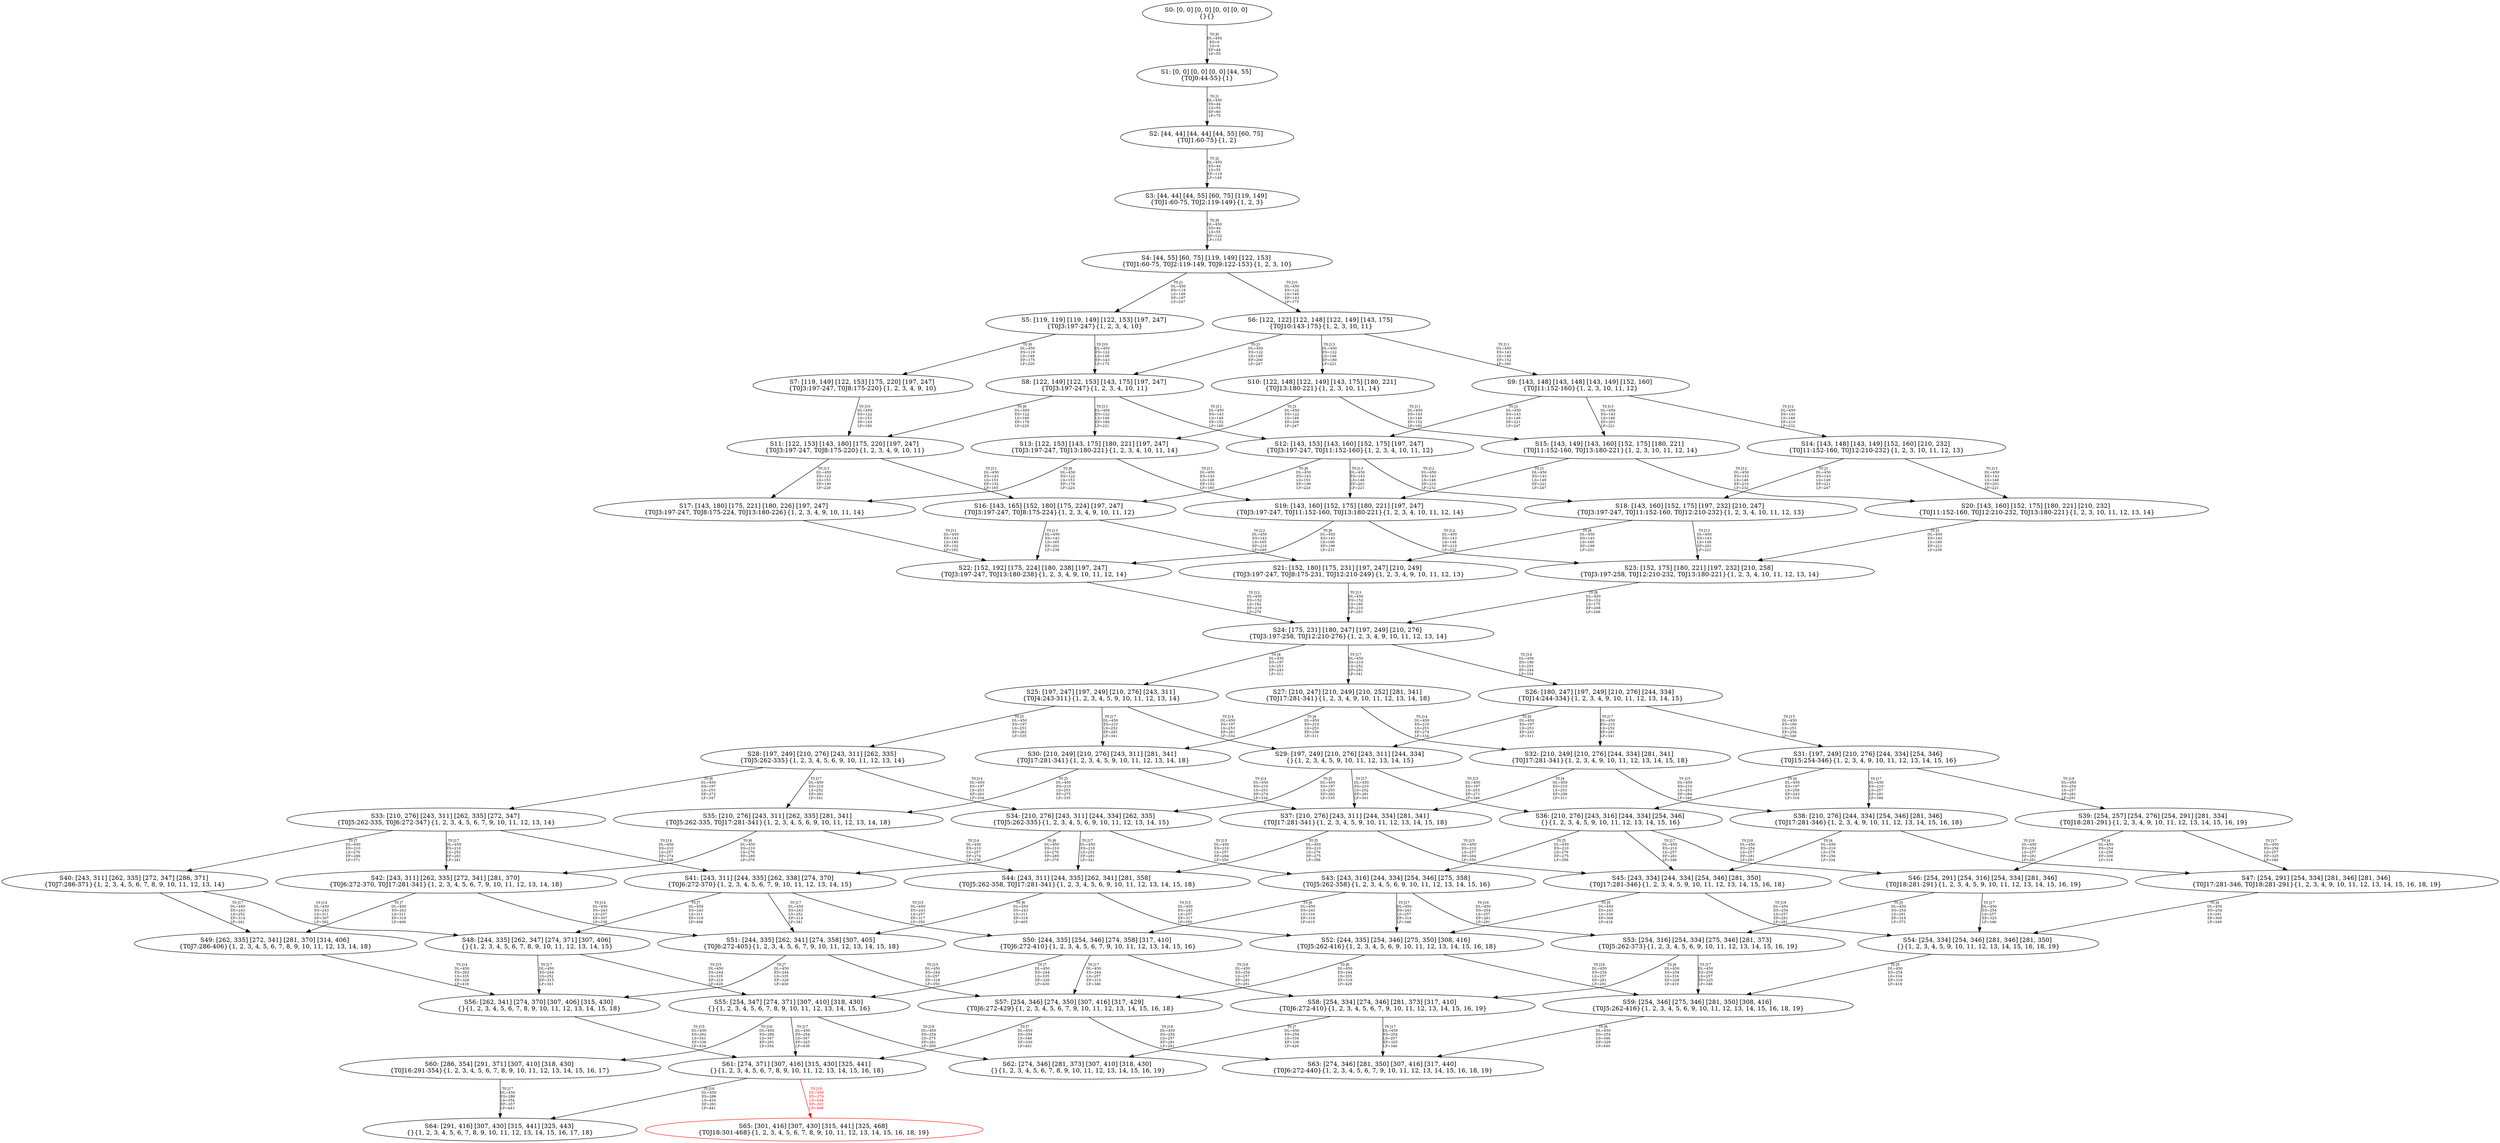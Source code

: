 digraph {
	S0[label="S0: [0, 0] [0, 0] [0, 0] [0, 0] \n{}{}"];
	S1[label="S1: [0, 0] [0, 0] [0, 0] [44, 55] \n{T0J0:44-55}{1}"];
	S2[label="S2: [44, 44] [44, 44] [44, 55] [60, 75] \n{T0J1:60-75}{1, 2}"];
	S3[label="S3: [44, 44] [44, 55] [60, 75] [119, 149] \n{T0J1:60-75, T0J2:119-149}{1, 2, 3}"];
	S4[label="S4: [44, 55] [60, 75] [119, 149] [122, 153] \n{T0J1:60-75, T0J2:119-149, T0J9:122-153}{1, 2, 3, 10}"];
	S5[label="S5: [119, 119] [119, 149] [122, 153] [197, 247] \n{T0J3:197-247}{1, 2, 3, 4, 10}"];
	S6[label="S6: [122, 122] [122, 148] [122, 149] [143, 175] \n{T0J10:143-175}{1, 2, 3, 10, 11}"];
	S7[label="S7: [119, 149] [122, 153] [175, 220] [197, 247] \n{T0J3:197-247, T0J8:175-220}{1, 2, 3, 4, 9, 10}"];
	S8[label="S8: [122, 149] [122, 153] [143, 175] [197, 247] \n{T0J3:197-247}{1, 2, 3, 4, 10, 11}"];
	S9[label="S9: [143, 148] [143, 148] [143, 149] [152, 160] \n{T0J11:152-160}{1, 2, 3, 10, 11, 12}"];
	S10[label="S10: [122, 148] [122, 149] [143, 175] [180, 221] \n{T0J13:180-221}{1, 2, 3, 10, 11, 14}"];
	S11[label="S11: [122, 153] [143, 180] [175, 220] [197, 247] \n{T0J3:197-247, T0J8:175-220}{1, 2, 3, 4, 9, 10, 11}"];
	S12[label="S12: [143, 153] [143, 160] [152, 175] [197, 247] \n{T0J3:197-247, T0J11:152-160}{1, 2, 3, 4, 10, 11, 12}"];
	S13[label="S13: [122, 153] [143, 175] [180, 221] [197, 247] \n{T0J3:197-247, T0J13:180-221}{1, 2, 3, 4, 10, 11, 14}"];
	S14[label="S14: [143, 148] [143, 149] [152, 160] [210, 232] \n{T0J11:152-160, T0J12:210-232}{1, 2, 3, 10, 11, 12, 13}"];
	S15[label="S15: [143, 149] [143, 160] [152, 175] [180, 221] \n{T0J11:152-160, T0J13:180-221}{1, 2, 3, 10, 11, 12, 14}"];
	S16[label="S16: [143, 165] [152, 180] [175, 224] [197, 247] \n{T0J3:197-247, T0J8:175-224}{1, 2, 3, 4, 9, 10, 11, 12}"];
	S17[label="S17: [143, 180] [175, 221] [180, 226] [197, 247] \n{T0J3:197-247, T0J8:175-224, T0J13:180-226}{1, 2, 3, 4, 9, 10, 11, 14}"];
	S18[label="S18: [143, 160] [152, 175] [197, 232] [210, 247] \n{T0J3:197-247, T0J11:152-160, T0J12:210-232}{1, 2, 3, 4, 10, 11, 12, 13}"];
	S19[label="S19: [143, 160] [152, 175] [180, 221] [197, 247] \n{T0J3:197-247, T0J11:152-160, T0J13:180-221}{1, 2, 3, 4, 10, 11, 12, 14}"];
	S20[label="S20: [143, 160] [152, 175] [180, 221] [210, 232] \n{T0J11:152-160, T0J12:210-232, T0J13:180-221}{1, 2, 3, 10, 11, 12, 13, 14}"];
	S21[label="S21: [152, 180] [175, 231] [197, 247] [210, 249] \n{T0J3:197-247, T0J8:175-231, T0J12:210-249}{1, 2, 3, 4, 9, 10, 11, 12, 13}"];
	S22[label="S22: [152, 192] [175, 224] [180, 238] [197, 247] \n{T0J3:197-247, T0J13:180-238}{1, 2, 3, 4, 9, 10, 11, 12, 14}"];
	S23[label="S23: [152, 175] [180, 221] [197, 232] [210, 258] \n{T0J3:197-258, T0J12:210-232, T0J13:180-221}{1, 2, 3, 4, 10, 11, 12, 13, 14}"];
	S24[label="S24: [175, 231] [180, 247] [197, 249] [210, 276] \n{T0J3:197-258, T0J12:210-276}{1, 2, 3, 4, 9, 10, 11, 12, 13, 14}"];
	S25[label="S25: [197, 247] [197, 249] [210, 276] [243, 311] \n{T0J4:243-311}{1, 2, 3, 4, 5, 9, 10, 11, 12, 13, 14}"];
	S26[label="S26: [180, 247] [197, 249] [210, 276] [244, 334] \n{T0J14:244-334}{1, 2, 3, 4, 9, 10, 11, 12, 13, 14, 15}"];
	S27[label="S27: [210, 247] [210, 249] [210, 252] [281, 341] \n{T0J17:281-341}{1, 2, 3, 4, 9, 10, 11, 12, 13, 14, 18}"];
	S28[label="S28: [197, 249] [210, 276] [243, 311] [262, 335] \n{T0J5:262-335}{1, 2, 3, 4, 5, 6, 9, 10, 11, 12, 13, 14}"];
	S29[label="S29: [197, 249] [210, 276] [243, 311] [244, 334] \n{}{1, 2, 3, 4, 5, 9, 10, 11, 12, 13, 14, 15}"];
	S30[label="S30: [210, 249] [210, 276] [243, 311] [281, 341] \n{T0J17:281-341}{1, 2, 3, 4, 5, 9, 10, 11, 12, 13, 14, 18}"];
	S31[label="S31: [197, 249] [210, 276] [244, 334] [254, 346] \n{T0J15:254-346}{1, 2, 3, 4, 9, 10, 11, 12, 13, 14, 15, 16}"];
	S32[label="S32: [210, 249] [210, 276] [244, 334] [281, 341] \n{T0J17:281-341}{1, 2, 3, 4, 9, 10, 11, 12, 13, 14, 15, 18}"];
	S33[label="S33: [210, 276] [243, 311] [262, 335] [272, 347] \n{T0J5:262-335, T0J6:272-347}{1, 2, 3, 4, 5, 6, 7, 9, 10, 11, 12, 13, 14}"];
	S34[label="S34: [210, 276] [243, 311] [244, 334] [262, 335] \n{T0J5:262-335}{1, 2, 3, 4, 5, 6, 9, 10, 11, 12, 13, 14, 15}"];
	S35[label="S35: [210, 276] [243, 311] [262, 335] [281, 341] \n{T0J5:262-335, T0J17:281-341}{1, 2, 3, 4, 5, 6, 9, 10, 11, 12, 13, 14, 18}"];
	S36[label="S36: [210, 276] [243, 316] [244, 334] [254, 346] \n{}{1, 2, 3, 4, 5, 9, 10, 11, 12, 13, 14, 15, 16}"];
	S37[label="S37: [210, 276] [243, 311] [244, 334] [281, 341] \n{T0J17:281-341}{1, 2, 3, 4, 5, 9, 10, 11, 12, 13, 14, 15, 18}"];
	S38[label="S38: [210, 276] [244, 334] [254, 346] [281, 346] \n{T0J17:281-346}{1, 2, 3, 4, 9, 10, 11, 12, 13, 14, 15, 16, 18}"];
	S39[label="S39: [254, 257] [254, 276] [254, 291] [281, 334] \n{T0J18:281-291}{1, 2, 3, 4, 9, 10, 11, 12, 13, 14, 15, 16, 19}"];
	S40[label="S40: [243, 311] [262, 335] [272, 347] [286, 371] \n{T0J7:286-371}{1, 2, 3, 4, 5, 6, 7, 8, 9, 10, 11, 12, 13, 14}"];
	S41[label="S41: [243, 311] [244, 335] [262, 338] [274, 370] \n{T0J6:272-370}{1, 2, 3, 4, 5, 6, 7, 9, 10, 11, 12, 13, 14, 15}"];
	S42[label="S42: [243, 311] [262, 335] [272, 341] [281, 370] \n{T0J6:272-370, T0J17:281-341}{1, 2, 3, 4, 5, 6, 7, 9, 10, 11, 12, 13, 14, 18}"];
	S43[label="S43: [243, 316] [244, 334] [254, 346] [275, 358] \n{T0J5:262-358}{1, 2, 3, 4, 5, 6, 9, 10, 11, 12, 13, 14, 15, 16}"];
	S44[label="S44: [243, 311] [244, 335] [262, 341] [281, 358] \n{T0J5:262-358, T0J17:281-341}{1, 2, 3, 4, 5, 6, 9, 10, 11, 12, 13, 14, 15, 18}"];
	S45[label="S45: [243, 334] [244, 334] [254, 346] [281, 350] \n{T0J17:281-346}{1, 2, 3, 4, 5, 9, 10, 11, 12, 13, 14, 15, 16, 18}"];
	S46[label="S46: [254, 291] [254, 316] [254, 334] [281, 346] \n{T0J18:281-291}{1, 2, 3, 4, 5, 9, 10, 11, 12, 13, 14, 15, 16, 19}"];
	S47[label="S47: [254, 291] [254, 334] [281, 346] [281, 346] \n{T0J17:281-346, T0J18:281-291}{1, 2, 3, 4, 9, 10, 11, 12, 13, 14, 15, 16, 18, 19}"];
	S48[label="S48: [244, 335] [262, 347] [274, 371] [307, 406] \n{}{1, 2, 3, 4, 5, 6, 7, 8, 9, 10, 11, 12, 13, 14, 15}"];
	S49[label="S49: [262, 335] [272, 341] [281, 370] [314, 406] \n{T0J7:286-406}{1, 2, 3, 4, 5, 6, 7, 8, 9, 10, 11, 12, 13, 14, 18}"];
	S50[label="S50: [244, 335] [254, 346] [274, 358] [317, 410] \n{T0J6:272-410}{1, 2, 3, 4, 5, 6, 7, 9, 10, 11, 12, 13, 14, 15, 16}"];
	S51[label="S51: [244, 335] [262, 341] [274, 358] [307, 405] \n{T0J6:272-405}{1, 2, 3, 4, 5, 6, 7, 9, 10, 11, 12, 13, 14, 15, 18}"];
	S52[label="S52: [244, 335] [254, 346] [275, 350] [308, 416] \n{T0J5:262-416}{1, 2, 3, 4, 5, 6, 9, 10, 11, 12, 13, 14, 15, 16, 18}"];
	S53[label="S53: [254, 316] [254, 334] [275, 346] [281, 373] \n{T0J5:262-373}{1, 2, 3, 4, 5, 6, 9, 10, 11, 12, 13, 14, 15, 16, 19}"];
	S54[label="S54: [254, 334] [254, 346] [281, 346] [281, 350] \n{}{1, 2, 3, 4, 5, 9, 10, 11, 12, 13, 14, 15, 16, 18, 19}"];
	S55[label="S55: [254, 347] [274, 371] [307, 410] [318, 430] \n{}{1, 2, 3, 4, 5, 6, 7, 8, 9, 10, 11, 12, 13, 14, 15, 16}"];
	S56[label="S56: [262, 341] [274, 370] [307, 406] [315, 430] \n{}{1, 2, 3, 4, 5, 6, 7, 8, 9, 10, 11, 12, 13, 14, 15, 18}"];
	S57[label="S57: [254, 346] [274, 350] [307, 416] [317, 429] \n{T0J6:272-429}{1, 2, 3, 4, 5, 6, 7, 9, 10, 11, 12, 13, 14, 15, 16, 18}"];
	S58[label="S58: [254, 334] [274, 346] [281, 373] [317, 410] \n{T0J6:272-410}{1, 2, 3, 4, 5, 6, 7, 9, 10, 11, 12, 13, 14, 15, 16, 19}"];
	S59[label="S59: [254, 346] [275, 346] [281, 350] [308, 416] \n{T0J5:262-416}{1, 2, 3, 4, 5, 6, 9, 10, 11, 12, 13, 14, 15, 16, 18, 19}"];
	S60[label="S60: [286, 354] [291, 371] [307, 410] [318, 430] \n{T0J16:291-354}{1, 2, 3, 4, 5, 6, 7, 8, 9, 10, 11, 12, 13, 14, 15, 16, 17}"];
	S61[label="S61: [274, 371] [307, 416] [315, 430] [325, 441] \n{}{1, 2, 3, 4, 5, 6, 7, 8, 9, 10, 11, 12, 13, 14, 15, 16, 18}"];
	S62[label="S62: [274, 346] [281, 373] [307, 410] [318, 430] \n{}{1, 2, 3, 4, 5, 6, 7, 8, 9, 10, 11, 12, 13, 14, 15, 16, 19}"];
	S63[label="S63: [274, 346] [281, 350] [307, 416] [317, 440] \n{T0J6:272-440}{1, 2, 3, 4, 5, 6, 7, 9, 10, 11, 12, 13, 14, 15, 16, 18, 19}"];
	S64[label="S64: [291, 416] [307, 430] [315, 441] [325, 443] \n{}{1, 2, 3, 4, 5, 6, 7, 8, 9, 10, 11, 12, 13, 14, 15, 16, 17, 18}"];
	S65[label="S65: [301, 416] [307, 430] [315, 441] [325, 468] \n{T0J18:301-468}{1, 2, 3, 4, 5, 6, 7, 8, 9, 10, 11, 12, 13, 14, 15, 16, 18, 19}"];
	S0 -> S1[label="T0 J0\nDL=450\nES=0\nLS=0\nEF=44\nLF=55",fontsize=8];
	S1 -> S2[label="T0 J1\nDL=450\nES=44\nLS=55\nEF=60\nLF=75",fontsize=8];
	S2 -> S3[label="T0 J2\nDL=450\nES=44\nLS=55\nEF=119\nLF=149",fontsize=8];
	S3 -> S4[label="T0 J9\nDL=450\nES=44\nLS=55\nEF=122\nLF=153",fontsize=8];
	S4 -> S5[label="T0 J3\nDL=450\nES=119\nLS=149\nEF=197\nLF=247",fontsize=8];
	S4 -> S6[label="T0 J10\nDL=450\nES=122\nLS=148\nEF=143\nLF=175",fontsize=8];
	S5 -> S7[label="T0 J8\nDL=450\nES=119\nLS=149\nEF=175\nLF=220",fontsize=8];
	S5 -> S8[label="T0 J10\nDL=450\nES=122\nLS=148\nEF=143\nLF=175",fontsize=8];
	S6 -> S8[label="T0 J3\nDL=450\nES=122\nLS=149\nEF=200\nLF=247",fontsize=8];
	S6 -> S9[label="T0 J11\nDL=450\nES=143\nLS=148\nEF=152\nLF=160",fontsize=8];
	S6 -> S10[label="T0 J13\nDL=450\nES=122\nLS=148\nEF=180\nLF=221",fontsize=8];
	S7 -> S11[label="T0 J10\nDL=450\nES=122\nLS=153\nEF=143\nLF=180",fontsize=8];
	S8 -> S11[label="T0 J8\nDL=450\nES=122\nLS=149\nEF=178\nLF=220",fontsize=8];
	S8 -> S12[label="T0 J11\nDL=450\nES=143\nLS=148\nEF=152\nLF=160",fontsize=8];
	S8 -> S13[label="T0 J13\nDL=450\nES=122\nLS=148\nEF=180\nLF=221",fontsize=8];
	S9 -> S12[label="T0 J3\nDL=450\nES=143\nLS=149\nEF=221\nLF=247",fontsize=8];
	S9 -> S14[label="T0 J12\nDL=450\nES=143\nLS=148\nEF=210\nLF=232",fontsize=8];
	S9 -> S15[label="T0 J13\nDL=450\nES=143\nLS=148\nEF=201\nLF=221",fontsize=8];
	S10 -> S13[label="T0 J3\nDL=450\nES=122\nLS=149\nEF=200\nLF=247",fontsize=8];
	S10 -> S15[label="T0 J11\nDL=450\nES=143\nLS=148\nEF=152\nLF=160",fontsize=8];
	S11 -> S16[label="T0 J11\nDL=450\nES=143\nLS=153\nEF=152\nLF=165",fontsize=8];
	S11 -> S17[label="T0 J13\nDL=450\nES=122\nLS=153\nEF=180\nLF=226",fontsize=8];
	S12 -> S16[label="T0 J8\nDL=450\nES=143\nLS=153\nEF=199\nLF=224",fontsize=8];
	S12 -> S18[label="T0 J12\nDL=450\nES=143\nLS=148\nEF=210\nLF=232",fontsize=8];
	S12 -> S19[label="T0 J13\nDL=450\nES=143\nLS=148\nEF=201\nLF=221",fontsize=8];
	S13 -> S17[label="T0 J8\nDL=450\nES=122\nLS=153\nEF=178\nLF=224",fontsize=8];
	S13 -> S19[label="T0 J11\nDL=450\nES=143\nLS=148\nEF=152\nLF=160",fontsize=8];
	S14 -> S18[label="T0 J3\nDL=450\nES=143\nLS=149\nEF=221\nLF=247",fontsize=8];
	S14 -> S20[label="T0 J13\nDL=450\nES=143\nLS=148\nEF=201\nLF=221",fontsize=8];
	S15 -> S19[label="T0 J3\nDL=450\nES=143\nLS=149\nEF=221\nLF=247",fontsize=8];
	S15 -> S20[label="T0 J12\nDL=450\nES=143\nLS=148\nEF=210\nLF=232",fontsize=8];
	S16 -> S21[label="T0 J12\nDL=450\nES=143\nLS=165\nEF=210\nLF=249",fontsize=8];
	S16 -> S22[label="T0 J13\nDL=450\nES=143\nLS=165\nEF=201\nLF=238",fontsize=8];
	S17 -> S22[label="T0 J11\nDL=450\nES=143\nLS=180\nEF=152\nLF=192",fontsize=8];
	S18 -> S21[label="T0 J8\nDL=450\nES=143\nLS=160\nEF=199\nLF=231",fontsize=8];
	S18 -> S23[label="T0 J13\nDL=450\nES=143\nLS=148\nEF=201\nLF=221",fontsize=8];
	S19 -> S22[label="T0 J8\nDL=450\nES=143\nLS=160\nEF=199\nLF=231",fontsize=8];
	S19 -> S23[label="T0 J12\nDL=450\nES=143\nLS=148\nEF=210\nLF=232",fontsize=8];
	S20 -> S23[label="T0 J3\nDL=450\nES=143\nLS=160\nEF=221\nLF=258",fontsize=8];
	S21 -> S24[label="T0 J13\nDL=450\nES=152\nLS=180\nEF=210\nLF=253",fontsize=8];
	S22 -> S24[label="T0 J12\nDL=450\nES=152\nLS=192\nEF=219\nLF=276",fontsize=8];
	S23 -> S24[label="T0 J8\nDL=450\nES=152\nLS=175\nEF=208\nLF=246",fontsize=8];
	S24 -> S25[label="T0 J4\nDL=450\nES=197\nLS=253\nEF=243\nLF=311",fontsize=8];
	S24 -> S26[label="T0 J14\nDL=450\nES=180\nLS=253\nEF=244\nLF=334",fontsize=8];
	S24 -> S27[label="T0 J17\nDL=450\nES=210\nLS=252\nEF=281\nLF=341",fontsize=8];
	S25 -> S28[label="T0 J5\nDL=450\nES=197\nLS=253\nEF=262\nLF=335",fontsize=8];
	S25 -> S29[label="T0 J14\nDL=450\nES=197\nLS=253\nEF=261\nLF=334",fontsize=8];
	S25 -> S30[label="T0 J17\nDL=450\nES=210\nLS=252\nEF=281\nLF=341",fontsize=8];
	S26 -> S29[label="T0 J4\nDL=450\nES=197\nLS=253\nEF=243\nLF=311",fontsize=8];
	S26 -> S31[label="T0 J15\nDL=450\nES=180\nLS=253\nEF=254\nLF=346",fontsize=8];
	S26 -> S32[label="T0 J17\nDL=450\nES=210\nLS=252\nEF=281\nLF=341",fontsize=8];
	S27 -> S30[label="T0 J4\nDL=450\nES=210\nLS=253\nEF=256\nLF=311",fontsize=8];
	S27 -> S32[label="T0 J14\nDL=450\nES=210\nLS=253\nEF=274\nLF=334",fontsize=8];
	S28 -> S33[label="T0 J6\nDL=450\nES=197\nLS=253\nEF=272\nLF=347",fontsize=8];
	S28 -> S34[label="T0 J14\nDL=450\nES=197\nLS=253\nEF=261\nLF=334",fontsize=8];
	S28 -> S35[label="T0 J17\nDL=450\nES=210\nLS=252\nEF=281\nLF=341",fontsize=8];
	S29 -> S34[label="T0 J5\nDL=450\nES=197\nLS=253\nEF=262\nLF=335",fontsize=8];
	S29 -> S36[label="T0 J15\nDL=450\nES=197\nLS=253\nEF=271\nLF=346",fontsize=8];
	S29 -> S37[label="T0 J17\nDL=450\nES=210\nLS=252\nEF=281\nLF=341",fontsize=8];
	S30 -> S35[label="T0 J5\nDL=450\nES=210\nLS=253\nEF=275\nLF=335",fontsize=8];
	S30 -> S37[label="T0 J14\nDL=450\nES=210\nLS=253\nEF=274\nLF=334",fontsize=8];
	S31 -> S36[label="T0 J4\nDL=450\nES=197\nLS=258\nEF=243\nLF=316",fontsize=8];
	S31 -> S38[label="T0 J17\nDL=450\nES=210\nLS=257\nEF=281\nLF=346",fontsize=8];
	S31 -> S39[label="T0 J18\nDL=450\nES=254\nLS=257\nEF=281\nLF=291",fontsize=8];
	S32 -> S37[label="T0 J4\nDL=450\nES=210\nLS=253\nEF=256\nLF=311",fontsize=8];
	S32 -> S38[label="T0 J15\nDL=450\nES=210\nLS=253\nEF=284\nLF=346",fontsize=8];
	S33 -> S40[label="T0 J7\nDL=450\nES=210\nLS=276\nEF=286\nLF=371",fontsize=8];
	S33 -> S41[label="T0 J14\nDL=450\nES=210\nLS=257\nEF=274\nLF=338",fontsize=8];
	S33 -> S42[label="T0 J17\nDL=450\nES=210\nLS=252\nEF=281\nLF=341",fontsize=8];
	S34 -> S41[label="T0 J6\nDL=450\nES=210\nLS=276\nEF=285\nLF=370",fontsize=8];
	S34 -> S43[label="T0 J15\nDL=450\nES=210\nLS=257\nEF=284\nLF=350",fontsize=8];
	S34 -> S44[label="T0 J17\nDL=450\nES=210\nLS=252\nEF=281\nLF=341",fontsize=8];
	S35 -> S42[label="T0 J6\nDL=450\nES=210\nLS=276\nEF=285\nLF=370",fontsize=8];
	S35 -> S44[label="T0 J14\nDL=450\nES=210\nLS=257\nEF=274\nLF=338",fontsize=8];
	S36 -> S43[label="T0 J5\nDL=450\nES=210\nLS=276\nEF=275\nLF=358",fontsize=8];
	S36 -> S45[label="T0 J17\nDL=450\nES=210\nLS=257\nEF=281\nLF=346",fontsize=8];
	S36 -> S46[label="T0 J18\nDL=450\nES=254\nLS=257\nEF=281\nLF=291",fontsize=8];
	S37 -> S44[label="T0 J5\nDL=450\nES=210\nLS=276\nEF=275\nLF=358",fontsize=8];
	S37 -> S45[label="T0 J15\nDL=450\nES=210\nLS=257\nEF=284\nLF=350",fontsize=8];
	S38 -> S45[label="T0 J4\nDL=450\nES=210\nLS=276\nEF=256\nLF=334",fontsize=8];
	S38 -> S47[label="T0 J18\nDL=450\nES=254\nLS=257\nEF=281\nLF=291",fontsize=8];
	S39 -> S46[label="T0 J4\nDL=450\nES=254\nLS=258\nEF=300\nLF=316",fontsize=8];
	S39 -> S47[label="T0 J17\nDL=450\nES=254\nLS=257\nEF=325\nLF=346",fontsize=8];
	S40 -> S48[label="T0 J14\nDL=450\nES=243\nLS=311\nEF=307\nLF=392",fontsize=8];
	S40 -> S49[label="T0 J17\nDL=450\nES=243\nLS=252\nEF=314\nLF=341",fontsize=8];
	S41 -> S48[label="T0 J7\nDL=450\nES=243\nLS=311\nEF=319\nLF=406",fontsize=8];
	S41 -> S50[label="T0 J15\nDL=450\nES=243\nLS=257\nEF=317\nLF=350",fontsize=8];
	S41 -> S51[label="T0 J17\nDL=450\nES=243\nLS=252\nEF=314\nLF=341",fontsize=8];
	S42 -> S49[label="T0 J7\nDL=450\nES=243\nLS=311\nEF=319\nLF=406",fontsize=8];
	S42 -> S51[label="T0 J14\nDL=450\nES=243\nLS=257\nEF=307\nLF=338",fontsize=8];
	S43 -> S50[label="T0 J6\nDL=450\nES=243\nLS=316\nEF=318\nLF=410",fontsize=8];
	S43 -> S52[label="T0 J17\nDL=450\nES=243\nLS=257\nEF=314\nLF=346",fontsize=8];
	S43 -> S53[label="T0 J18\nDL=450\nES=254\nLS=257\nEF=281\nLF=291",fontsize=8];
	S44 -> S51[label="T0 J6\nDL=450\nES=243\nLS=311\nEF=318\nLF=405",fontsize=8];
	S44 -> S52[label="T0 J15\nDL=450\nES=243\nLS=257\nEF=317\nLF=350",fontsize=8];
	S45 -> S52[label="T0 J5\nDL=450\nES=243\nLS=334\nEF=308\nLF=416",fontsize=8];
	S45 -> S54[label="T0 J18\nDL=450\nES=254\nLS=257\nEF=281\nLF=291",fontsize=8];
	S46 -> S53[label="T0 J5\nDL=450\nES=254\nLS=291\nEF=319\nLF=373",fontsize=8];
	S46 -> S54[label="T0 J17\nDL=450\nES=254\nLS=257\nEF=325\nLF=346",fontsize=8];
	S47 -> S54[label="T0 J4\nDL=450\nES=254\nLS=291\nEF=300\nLF=349",fontsize=8];
	S48 -> S55[label="T0 J15\nDL=450\nES=244\nLS=335\nEF=318\nLF=428",fontsize=8];
	S48 -> S56[label="T0 J17\nDL=450\nES=244\nLS=252\nEF=315\nLF=341",fontsize=8];
	S49 -> S56[label="T0 J14\nDL=450\nES=262\nLS=335\nEF=326\nLF=416",fontsize=8];
	S50 -> S55[label="T0 J7\nDL=450\nES=244\nLS=335\nEF=320\nLF=430",fontsize=8];
	S50 -> S57[label="T0 J17\nDL=450\nES=244\nLS=257\nEF=315\nLF=346",fontsize=8];
	S50 -> S58[label="T0 J18\nDL=450\nES=254\nLS=257\nEF=281\nLF=291",fontsize=8];
	S51 -> S56[label="T0 J7\nDL=450\nES=244\nLS=335\nEF=320\nLF=430",fontsize=8];
	S51 -> S57[label="T0 J15\nDL=450\nES=244\nLS=257\nEF=318\nLF=350",fontsize=8];
	S52 -> S57[label="T0 J6\nDL=450\nES=244\nLS=335\nEF=319\nLF=429",fontsize=8];
	S52 -> S59[label="T0 J18\nDL=450\nES=254\nLS=257\nEF=281\nLF=291",fontsize=8];
	S53 -> S58[label="T0 J6\nDL=450\nES=254\nLS=316\nEF=329\nLF=410",fontsize=8];
	S53 -> S59[label="T0 J17\nDL=450\nES=254\nLS=257\nEF=325\nLF=346",fontsize=8];
	S54 -> S59[label="T0 J5\nDL=450\nES=254\nLS=334\nEF=319\nLF=416",fontsize=8];
	S55 -> S60[label="T0 J16\nDL=450\nES=286\nLS=347\nEF=291\nLF=354",fontsize=8];
	S55 -> S61[label="T0 J17\nDL=450\nES=254\nLS=347\nEF=325\nLF=436",fontsize=8];
	S55 -> S62[label="T0 J18\nDL=450\nES=254\nLS=275\nEF=281\nLF=309",fontsize=8];
	S56 -> S61[label="T0 J15\nDL=450\nES=262\nLS=341\nEF=336\nLF=434",fontsize=8];
	S57 -> S61[label="T0 J7\nDL=450\nES=254\nLS=346\nEF=330\nLF=441",fontsize=8];
	S57 -> S63[label="T0 J18\nDL=450\nES=254\nLS=257\nEF=281\nLF=291",fontsize=8];
	S58 -> S62[label="T0 J7\nDL=450\nES=254\nLS=334\nEF=330\nLF=429",fontsize=8];
	S58 -> S63[label="T0 J17\nDL=450\nES=254\nLS=257\nEF=325\nLF=346",fontsize=8];
	S59 -> S63[label="T0 J6\nDL=450\nES=254\nLS=346\nEF=329\nLF=440",fontsize=8];
	S60 -> S64[label="T0 J17\nDL=450\nES=286\nLS=354\nEF=357\nLF=443",fontsize=8];
	S61 -> S64[label="T0 J16\nDL=450\nES=286\nLS=434\nEF=291\nLF=441",fontsize=8];
	S61 -> S65[label="T0 J18\nDL=450\nES=274\nLS=434\nEF=301\nLF=468",color=Red,fontcolor=Red,fontsize=8];
S65[color=Red];
}
